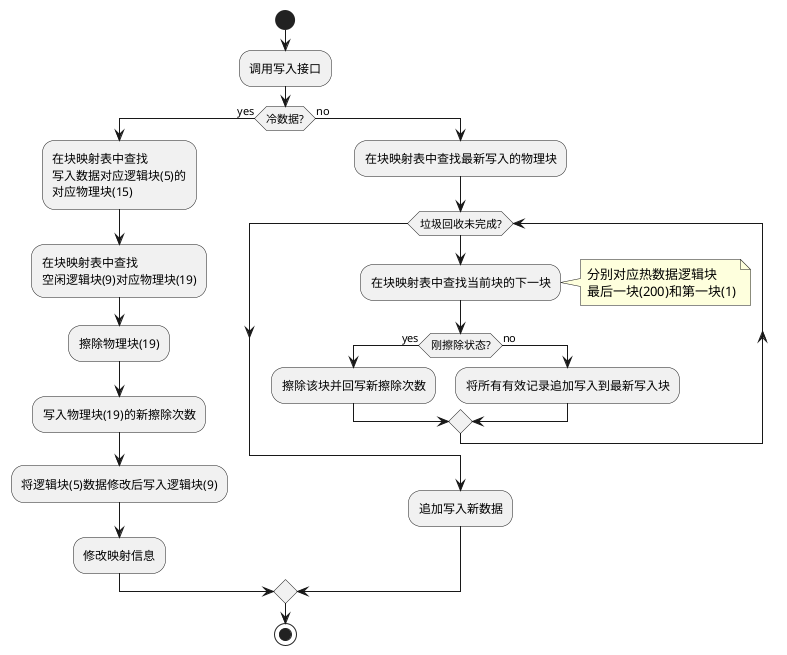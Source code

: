 @startuml
' !theme crt-green
start
:调用写入接口;
if (冷数据?) then(yes)
    :在块映射表中查找\n写入数据对应逻辑块(5)的\n对应物理块(15);
    :在块映射表中查找\n空闲逻辑块(9)对应物理块(19);
    :擦除物理块(19);
    :写入物理块(19)的新擦除次数;
    :将逻辑块(5)数据修改后写入逻辑块(9);
    :修改映射信息;




else(no)
    :在块映射表中查找最新写入的物理块;
    while (垃圾回收未完成?)
        :在块映射表中查找当前块的下一块;
        note right : 分别对应热数据逻辑块\n最后一块(200)和第一块(1)
        if(刚擦除状态?) then(yes)
            :擦除该块并回写新擦除次数;
        else(no)
            :将所有有效记录追加写入到最新写入块;
        endif
    endwhile
    :追加写入新数据;

    
endif

stop
@enduml